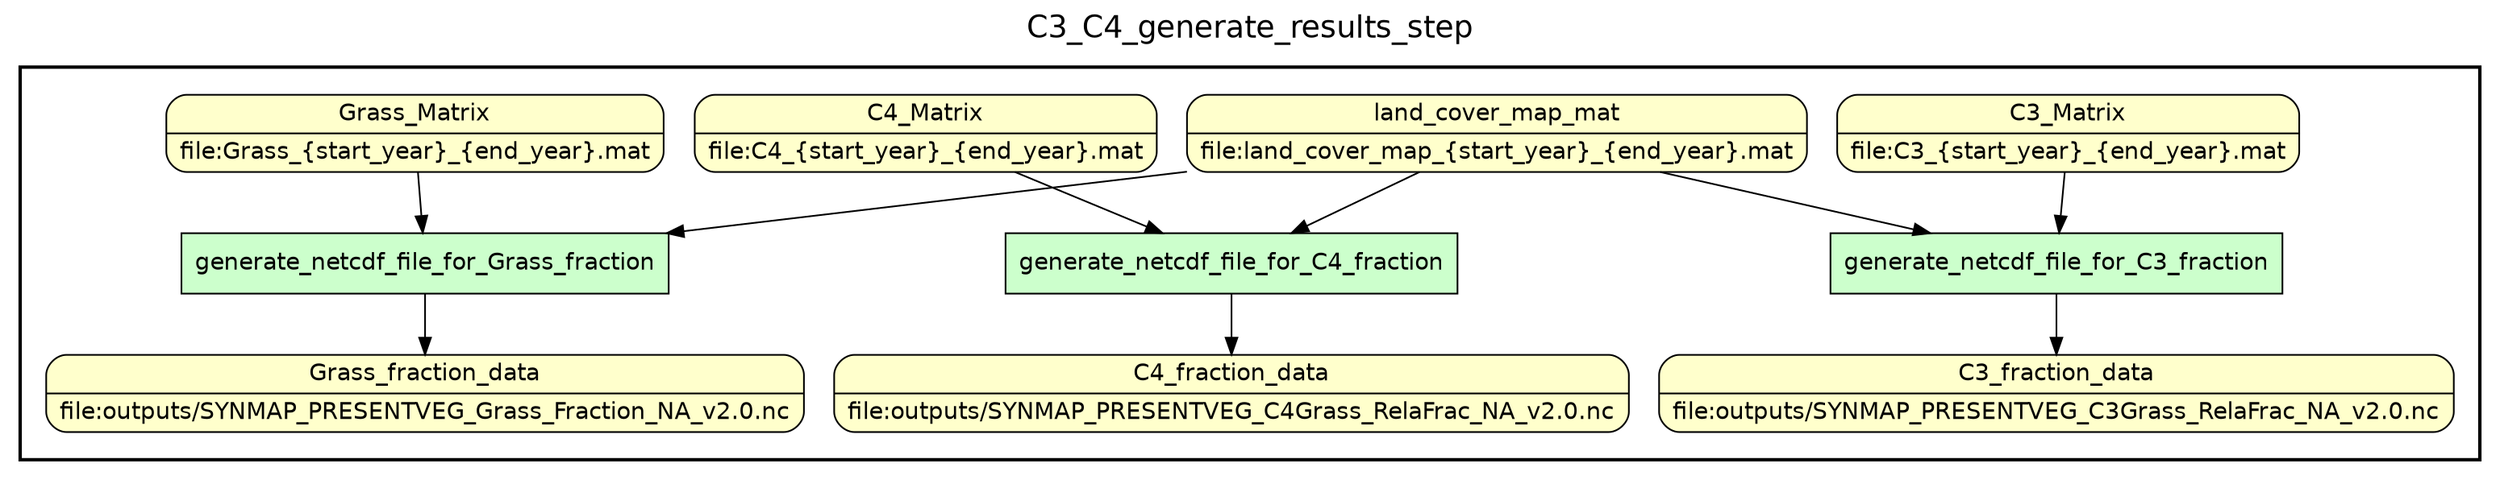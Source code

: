 
/* Start of top-level graph */
digraph Workflow {
rankdir=TB

/* Title for graph */
fontname=Helvetica; fontsize=18; labelloc=t
label=C3_C4_generate_results_step

/* Start of double cluster for drawing box around nodes in workflow */
subgraph cluster_workflow_box_outer { label=""; color=black; penwidth=2
subgraph cluster_workflow_box_inner { label=""; penwidth=0

/* Style for nodes representing atomic programs in workflow */
node[shape=box style=filled fillcolor="#CCFFCC" peripheries=1 fontname=Helvetica]

/* Nodes representing atomic programs in workflow */
generate_netcdf_file_for_C3_fraction
generate_netcdf_file_for_C4_fraction
generate_netcdf_file_for_Grass_fraction

/* Style for nodes representing non-parameter data channels in workflow */
node[shape=box style="rounded,filled" fillcolor="#FFFFCC" peripheries=1 fontname=Helvetica]

/* Nodes representing non-parameter data channels in workflow */
C3_fraction_data [shape=record rankdir=LR label="{<f0> C3_fraction_data |<f1> file\:outputs/SYNMAP_PRESENTVEG_C3Grass_RelaFrac_NA_v2.0.nc}"];
C4_fraction_data [shape=record rankdir=LR label="{<f0> C4_fraction_data |<f1> file\:outputs/SYNMAP_PRESENTVEG_C4Grass_RelaFrac_NA_v2.0.nc}"];
Grass_fraction_data [shape=record rankdir=LR label="{<f0> Grass_fraction_data |<f1> file\:outputs/SYNMAP_PRESENTVEG_Grass_Fraction_NA_v2.0.nc}"];
land_cover_map_mat [shape=record rankdir=LR label="{<f0> land_cover_map_mat |<f1> file\:land_cover_map_\{start_year\}_\{end_year\}.mat}"];
C3_Matrix [shape=record rankdir=LR label="{<f0> C3_Matrix |<f1> file\:C3_\{start_year\}_\{end_year\}.mat}"];
C4_Matrix [shape=record rankdir=LR label="{<f0> C4_Matrix |<f1> file\:C4_\{start_year\}_\{end_year\}.mat}"];
Grass_Matrix [shape=record rankdir=LR label="{<f0> Grass_Matrix |<f1> file\:Grass_\{start_year\}_\{end_year\}.mat}"];

/* Edges representing connections between programs and channels */
generate_netcdf_file_for_C3_fraction -> C3_fraction_data
land_cover_map_mat -> generate_netcdf_file_for_C3_fraction
C3_Matrix -> generate_netcdf_file_for_C3_fraction
generate_netcdf_file_for_C4_fraction -> C4_fraction_data
land_cover_map_mat -> generate_netcdf_file_for_C4_fraction
C4_Matrix -> generate_netcdf_file_for_C4_fraction
generate_netcdf_file_for_Grass_fraction -> Grass_fraction_data
land_cover_map_mat -> generate_netcdf_file_for_Grass_fraction
Grass_Matrix -> generate_netcdf_file_for_Grass_fraction

/* End of double cluster for drawing box around nodes in workflow */
}}

/* End of top-level graph */
}
